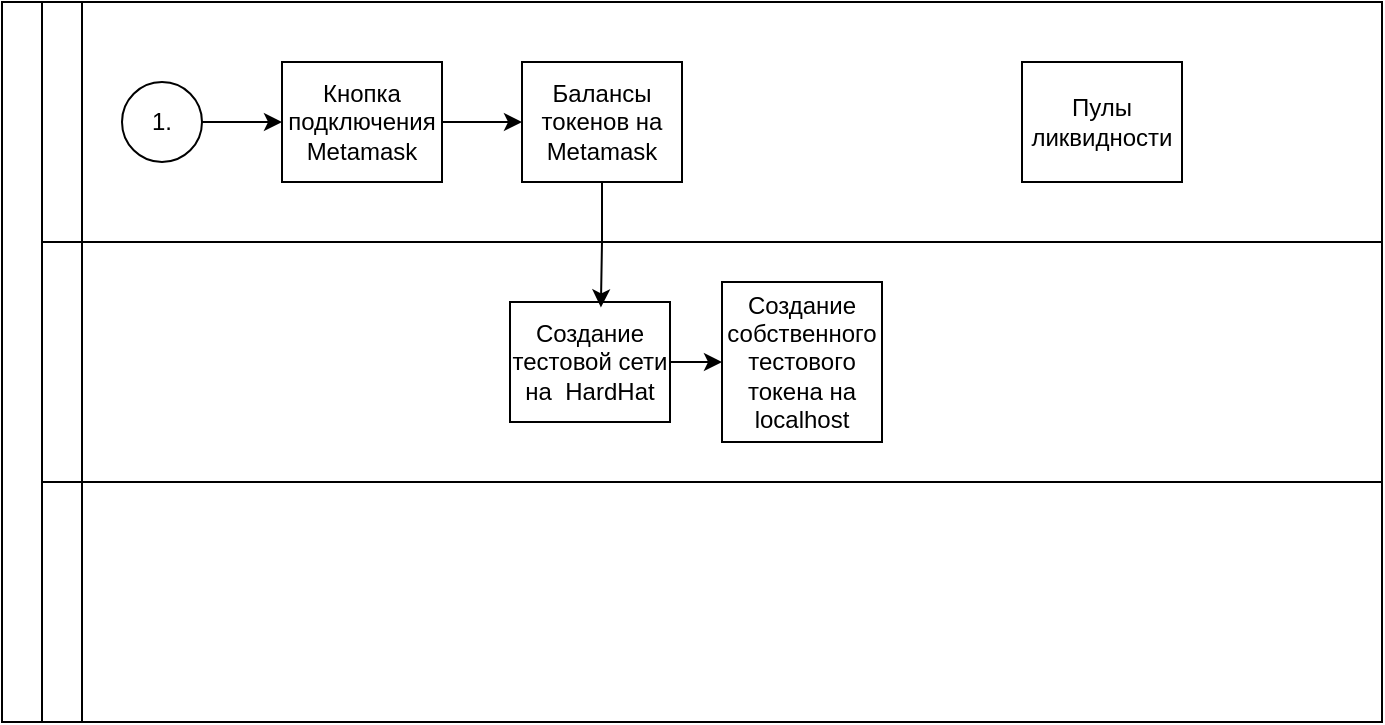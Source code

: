 <mxfile version="26.3.0">
  <diagram name="Страница — 1" id="gWu8K9t5HJfV-4QjmjIE">
    <mxGraphModel dx="772" dy="560" grid="1" gridSize="10" guides="1" tooltips="1" connect="1" arrows="1" fold="1" page="1" pageScale="1" pageWidth="827" pageHeight="1169" math="0" shadow="0">
      <root>
        <mxCell id="0" />
        <mxCell id="1" parent="0" />
        <mxCell id="lYoupmjdc9CDtrk6pOzM-1" value="" style="swimlane;html=1;childLayout=stackLayout;resizeParent=1;resizeParentMax=0;horizontal=0;startSize=20;horizontalStack=0;" vertex="1" parent="1">
          <mxGeometry x="120" y="160" width="690" height="360" as="geometry" />
        </mxCell>
        <mxCell id="lYoupmjdc9CDtrk6pOzM-2" value="" style="swimlane;html=1;startSize=20;horizontal=0;" vertex="1" parent="lYoupmjdc9CDtrk6pOzM-1">
          <mxGeometry x="20" width="670" height="120" as="geometry" />
        </mxCell>
        <mxCell id="lYoupmjdc9CDtrk6pOzM-3" style="edgeStyle=orthogonalEdgeStyle;rounded=0;orthogonalLoop=1;jettySize=auto;html=1;exitX=1;exitY=0.5;exitDx=0;exitDy=0;entryX=0;entryY=0.5;entryDx=0;entryDy=0;" edge="1" parent="lYoupmjdc9CDtrk6pOzM-2" source="lYoupmjdc9CDtrk6pOzM-4" target="lYoupmjdc9CDtrk6pOzM-6">
          <mxGeometry relative="1" as="geometry" />
        </mxCell>
        <mxCell id="lYoupmjdc9CDtrk6pOzM-4" value="1." style="ellipse;whiteSpace=wrap;html=1;" vertex="1" parent="lYoupmjdc9CDtrk6pOzM-2">
          <mxGeometry x="40" y="40" width="40" height="40" as="geometry" />
        </mxCell>
        <mxCell id="lYoupmjdc9CDtrk6pOzM-5" style="edgeStyle=orthogonalEdgeStyle;rounded=0;orthogonalLoop=1;jettySize=auto;html=1;exitX=1;exitY=0.5;exitDx=0;exitDy=0;" edge="1" parent="lYoupmjdc9CDtrk6pOzM-2" source="lYoupmjdc9CDtrk6pOzM-6" target="lYoupmjdc9CDtrk6pOzM-7">
          <mxGeometry relative="1" as="geometry" />
        </mxCell>
        <mxCell id="lYoupmjdc9CDtrk6pOzM-6" value="&lt;div&gt;Кнопка подключения Metamask&lt;/div&gt;" style="rounded=0;whiteSpace=wrap;html=1;fontFamily=Helvetica;fontSize=12;fontColor=#000000;align=center;" vertex="1" parent="lYoupmjdc9CDtrk6pOzM-2">
          <mxGeometry x="120" y="30" width="80" height="60" as="geometry" />
        </mxCell>
        <mxCell id="lYoupmjdc9CDtrk6pOzM-7" value="Балансы токенов на Metamask" style="rounded=0;whiteSpace=wrap;html=1;fontFamily=Helvetica;fontSize=12;fontColor=#000000;align=center;" vertex="1" parent="lYoupmjdc9CDtrk6pOzM-2">
          <mxGeometry x="240" y="30" width="80" height="60" as="geometry" />
        </mxCell>
        <mxCell id="lYoupmjdc9CDtrk6pOzM-8" value="Пулы ликвидности" style="rounded=0;whiteSpace=wrap;html=1;fontFamily=Helvetica;fontSize=12;fontColor=#000000;align=center;" vertex="1" parent="lYoupmjdc9CDtrk6pOzM-2">
          <mxGeometry x="490" y="30" width="80" height="60" as="geometry" />
        </mxCell>
        <mxCell id="lYoupmjdc9CDtrk6pOzM-9" value="" style="swimlane;html=1;startSize=20;horizontal=0;" vertex="1" parent="lYoupmjdc9CDtrk6pOzM-1">
          <mxGeometry x="20" y="120" width="670" height="120" as="geometry" />
        </mxCell>
        <mxCell id="lYoupmjdc9CDtrk6pOzM-10" style="edgeStyle=orthogonalEdgeStyle;rounded=0;orthogonalLoop=1;jettySize=auto;html=1;exitX=1;exitY=0.5;exitDx=0;exitDy=0;entryX=0;entryY=0.5;entryDx=0;entryDy=0;" edge="1" parent="lYoupmjdc9CDtrk6pOzM-9" source="lYoupmjdc9CDtrk6pOzM-11" target="lYoupmjdc9CDtrk6pOzM-12">
          <mxGeometry relative="1" as="geometry" />
        </mxCell>
        <mxCell id="lYoupmjdc9CDtrk6pOzM-11" value="&lt;div&gt;Создание тестовой сети на&amp;nbsp; HardHat&lt;/div&gt;" style="rounded=0;whiteSpace=wrap;html=1;fontFamily=Helvetica;fontSize=12;fontColor=#000000;align=center;" vertex="1" parent="lYoupmjdc9CDtrk6pOzM-9">
          <mxGeometry x="234" y="30" width="80" height="60" as="geometry" />
        </mxCell>
        <mxCell id="lYoupmjdc9CDtrk6pOzM-12" value="&lt;div&gt;Создание собственного тестового токена на localhost&lt;/div&gt;" style="rounded=0;whiteSpace=wrap;html=1;fontFamily=Helvetica;fontSize=12;fontColor=#000000;align=center;" vertex="1" parent="lYoupmjdc9CDtrk6pOzM-9">
          <mxGeometry x="340" y="20" width="80" height="80" as="geometry" />
        </mxCell>
        <mxCell id="lYoupmjdc9CDtrk6pOzM-13" value="" style="swimlane;html=1;startSize=20;horizontal=0;" vertex="1" parent="lYoupmjdc9CDtrk6pOzM-1">
          <mxGeometry x="20" y="240" width="670" height="120" as="geometry" />
        </mxCell>
        <mxCell id="lYoupmjdc9CDtrk6pOzM-14" style="edgeStyle=orthogonalEdgeStyle;rounded=0;orthogonalLoop=1;jettySize=auto;html=1;exitX=0.5;exitY=1;exitDx=0;exitDy=0;entryX=0.568;entryY=0.045;entryDx=0;entryDy=0;entryPerimeter=0;" edge="1" parent="lYoupmjdc9CDtrk6pOzM-1" source="lYoupmjdc9CDtrk6pOzM-7" target="lYoupmjdc9CDtrk6pOzM-11">
          <mxGeometry relative="1" as="geometry" />
        </mxCell>
      </root>
    </mxGraphModel>
  </diagram>
</mxfile>
